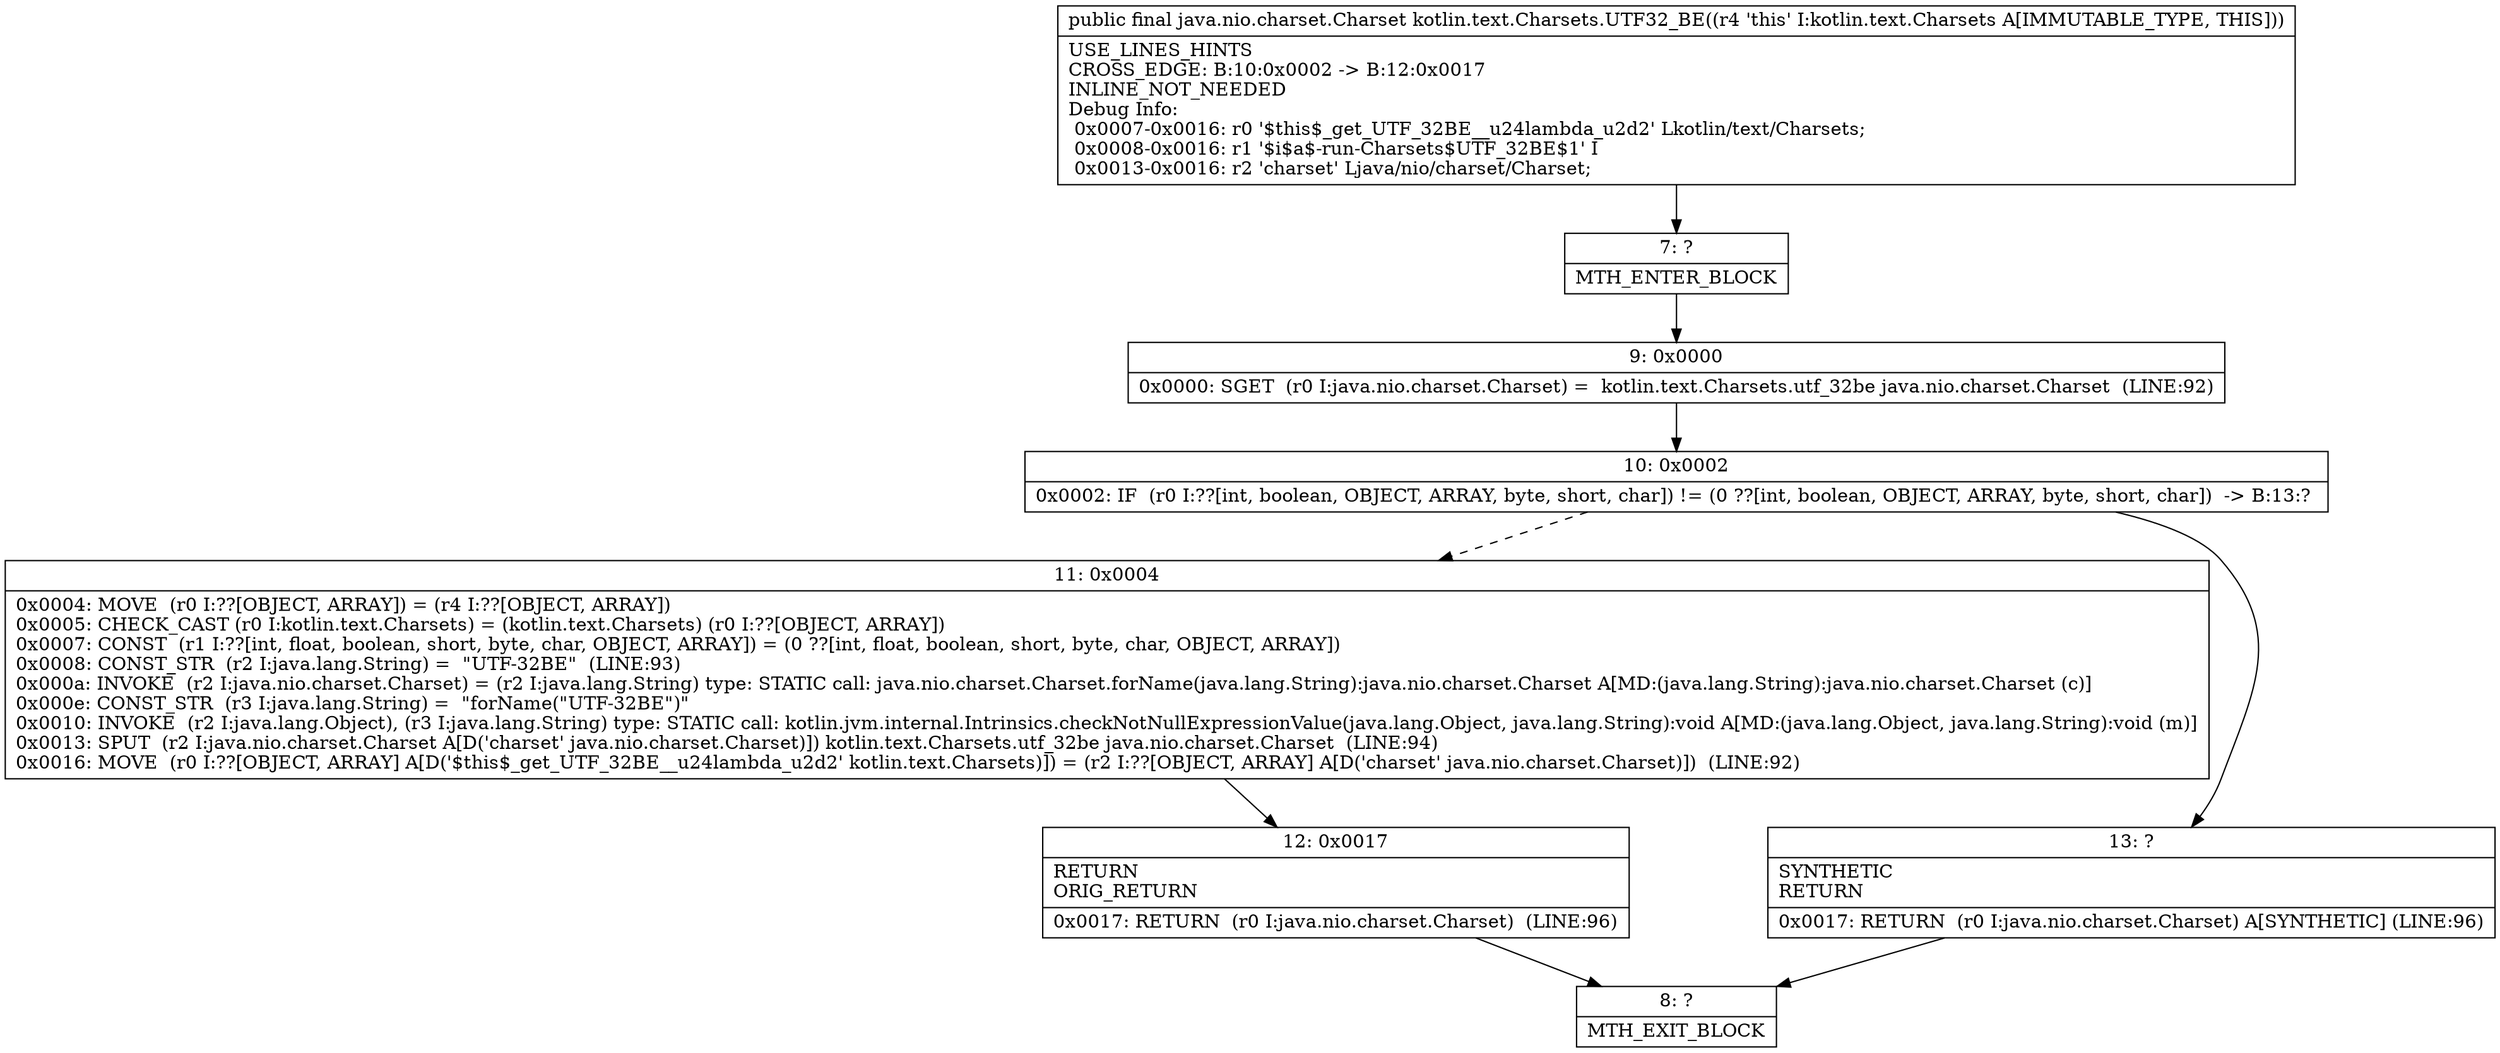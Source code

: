 digraph "CFG forkotlin.text.Charsets.UTF32_BE()Ljava\/nio\/charset\/Charset;" {
Node_7 [shape=record,label="{7\:\ ?|MTH_ENTER_BLOCK\l}"];
Node_9 [shape=record,label="{9\:\ 0x0000|0x0000: SGET  (r0 I:java.nio.charset.Charset) =  kotlin.text.Charsets.utf_32be java.nio.charset.Charset  (LINE:92)\l}"];
Node_10 [shape=record,label="{10\:\ 0x0002|0x0002: IF  (r0 I:??[int, boolean, OBJECT, ARRAY, byte, short, char]) != (0 ??[int, boolean, OBJECT, ARRAY, byte, short, char])  \-\> B:13:? \l}"];
Node_11 [shape=record,label="{11\:\ 0x0004|0x0004: MOVE  (r0 I:??[OBJECT, ARRAY]) = (r4 I:??[OBJECT, ARRAY]) \l0x0005: CHECK_CAST (r0 I:kotlin.text.Charsets) = (kotlin.text.Charsets) (r0 I:??[OBJECT, ARRAY]) \l0x0007: CONST  (r1 I:??[int, float, boolean, short, byte, char, OBJECT, ARRAY]) = (0 ??[int, float, boolean, short, byte, char, OBJECT, ARRAY]) \l0x0008: CONST_STR  (r2 I:java.lang.String) =  \"UTF\-32BE\"  (LINE:93)\l0x000a: INVOKE  (r2 I:java.nio.charset.Charset) = (r2 I:java.lang.String) type: STATIC call: java.nio.charset.Charset.forName(java.lang.String):java.nio.charset.Charset A[MD:(java.lang.String):java.nio.charset.Charset (c)]\l0x000e: CONST_STR  (r3 I:java.lang.String) =  \"forName(\"UTF\-32BE\")\" \l0x0010: INVOKE  (r2 I:java.lang.Object), (r3 I:java.lang.String) type: STATIC call: kotlin.jvm.internal.Intrinsics.checkNotNullExpressionValue(java.lang.Object, java.lang.String):void A[MD:(java.lang.Object, java.lang.String):void (m)]\l0x0013: SPUT  (r2 I:java.nio.charset.Charset A[D('charset' java.nio.charset.Charset)]) kotlin.text.Charsets.utf_32be java.nio.charset.Charset  (LINE:94)\l0x0016: MOVE  (r0 I:??[OBJECT, ARRAY] A[D('$this$_get_UTF_32BE__u24lambda_u2d2' kotlin.text.Charsets)]) = (r2 I:??[OBJECT, ARRAY] A[D('charset' java.nio.charset.Charset)])  (LINE:92)\l}"];
Node_12 [shape=record,label="{12\:\ 0x0017|RETURN\lORIG_RETURN\l|0x0017: RETURN  (r0 I:java.nio.charset.Charset)  (LINE:96)\l}"];
Node_8 [shape=record,label="{8\:\ ?|MTH_EXIT_BLOCK\l}"];
Node_13 [shape=record,label="{13\:\ ?|SYNTHETIC\lRETURN\l|0x0017: RETURN  (r0 I:java.nio.charset.Charset) A[SYNTHETIC] (LINE:96)\l}"];
MethodNode[shape=record,label="{public final java.nio.charset.Charset kotlin.text.Charsets.UTF32_BE((r4 'this' I:kotlin.text.Charsets A[IMMUTABLE_TYPE, THIS]))  | USE_LINES_HINTS\lCROSS_EDGE: B:10:0x0002 \-\> B:12:0x0017\lINLINE_NOT_NEEDED\lDebug Info:\l  0x0007\-0x0016: r0 '$this$_get_UTF_32BE__u24lambda_u2d2' Lkotlin\/text\/Charsets;\l  0x0008\-0x0016: r1 '$i$a$\-run\-Charsets$UTF_32BE$1' I\l  0x0013\-0x0016: r2 'charset' Ljava\/nio\/charset\/Charset;\l}"];
MethodNode -> Node_7;Node_7 -> Node_9;
Node_9 -> Node_10;
Node_10 -> Node_11[style=dashed];
Node_10 -> Node_13;
Node_11 -> Node_12;
Node_12 -> Node_8;
Node_13 -> Node_8;
}

